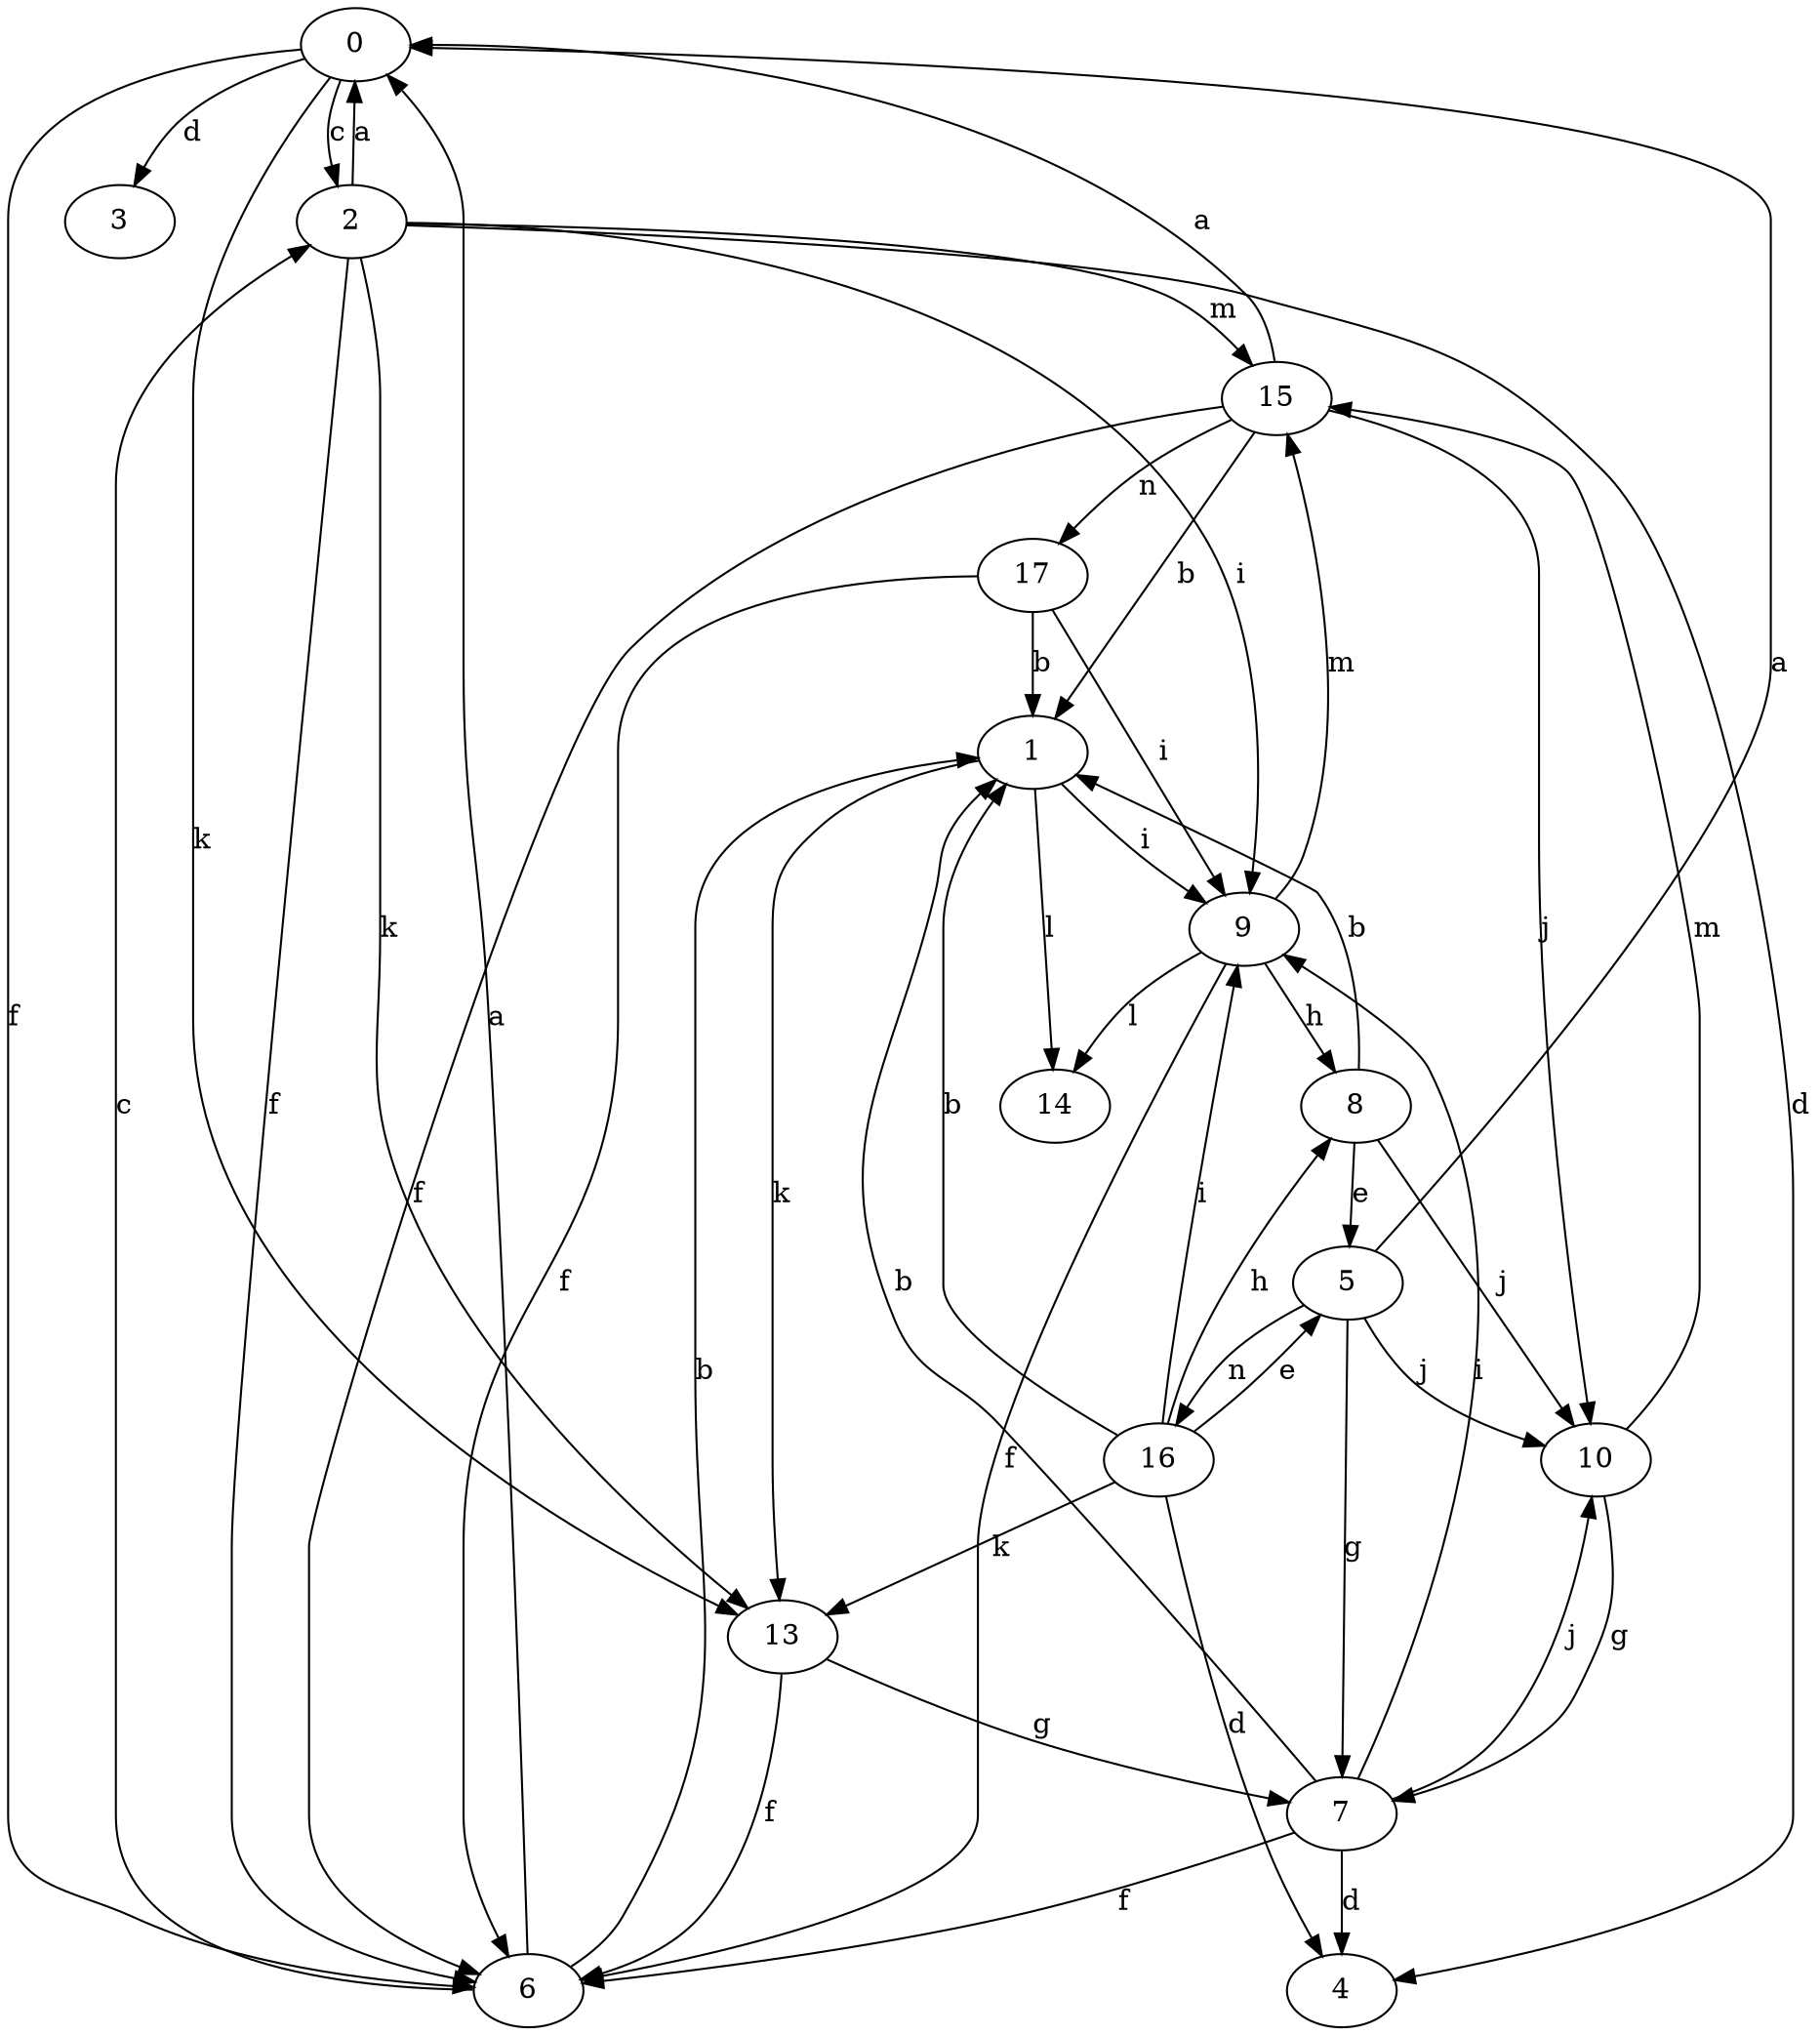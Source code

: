 strict digraph  {
0;
1;
2;
3;
4;
5;
6;
7;
8;
9;
10;
13;
14;
15;
16;
17;
0 -> 2  [label=c];
0 -> 3  [label=d];
0 -> 6  [label=f];
0 -> 13  [label=k];
1 -> 9  [label=i];
1 -> 13  [label=k];
1 -> 14  [label=l];
2 -> 0  [label=a];
2 -> 4  [label=d];
2 -> 6  [label=f];
2 -> 9  [label=i];
2 -> 13  [label=k];
2 -> 15  [label=m];
5 -> 0  [label=a];
5 -> 7  [label=g];
5 -> 10  [label=j];
5 -> 16  [label=n];
6 -> 0  [label=a];
6 -> 1  [label=b];
6 -> 2  [label=c];
7 -> 1  [label=b];
7 -> 4  [label=d];
7 -> 6  [label=f];
7 -> 9  [label=i];
7 -> 10  [label=j];
8 -> 1  [label=b];
8 -> 5  [label=e];
8 -> 10  [label=j];
9 -> 6  [label=f];
9 -> 8  [label=h];
9 -> 14  [label=l];
9 -> 15  [label=m];
10 -> 7  [label=g];
10 -> 15  [label=m];
13 -> 6  [label=f];
13 -> 7  [label=g];
15 -> 0  [label=a];
15 -> 1  [label=b];
15 -> 6  [label=f];
15 -> 10  [label=j];
15 -> 17  [label=n];
16 -> 1  [label=b];
16 -> 4  [label=d];
16 -> 5  [label=e];
16 -> 8  [label=h];
16 -> 9  [label=i];
16 -> 13  [label=k];
17 -> 1  [label=b];
17 -> 6  [label=f];
17 -> 9  [label=i];
}
